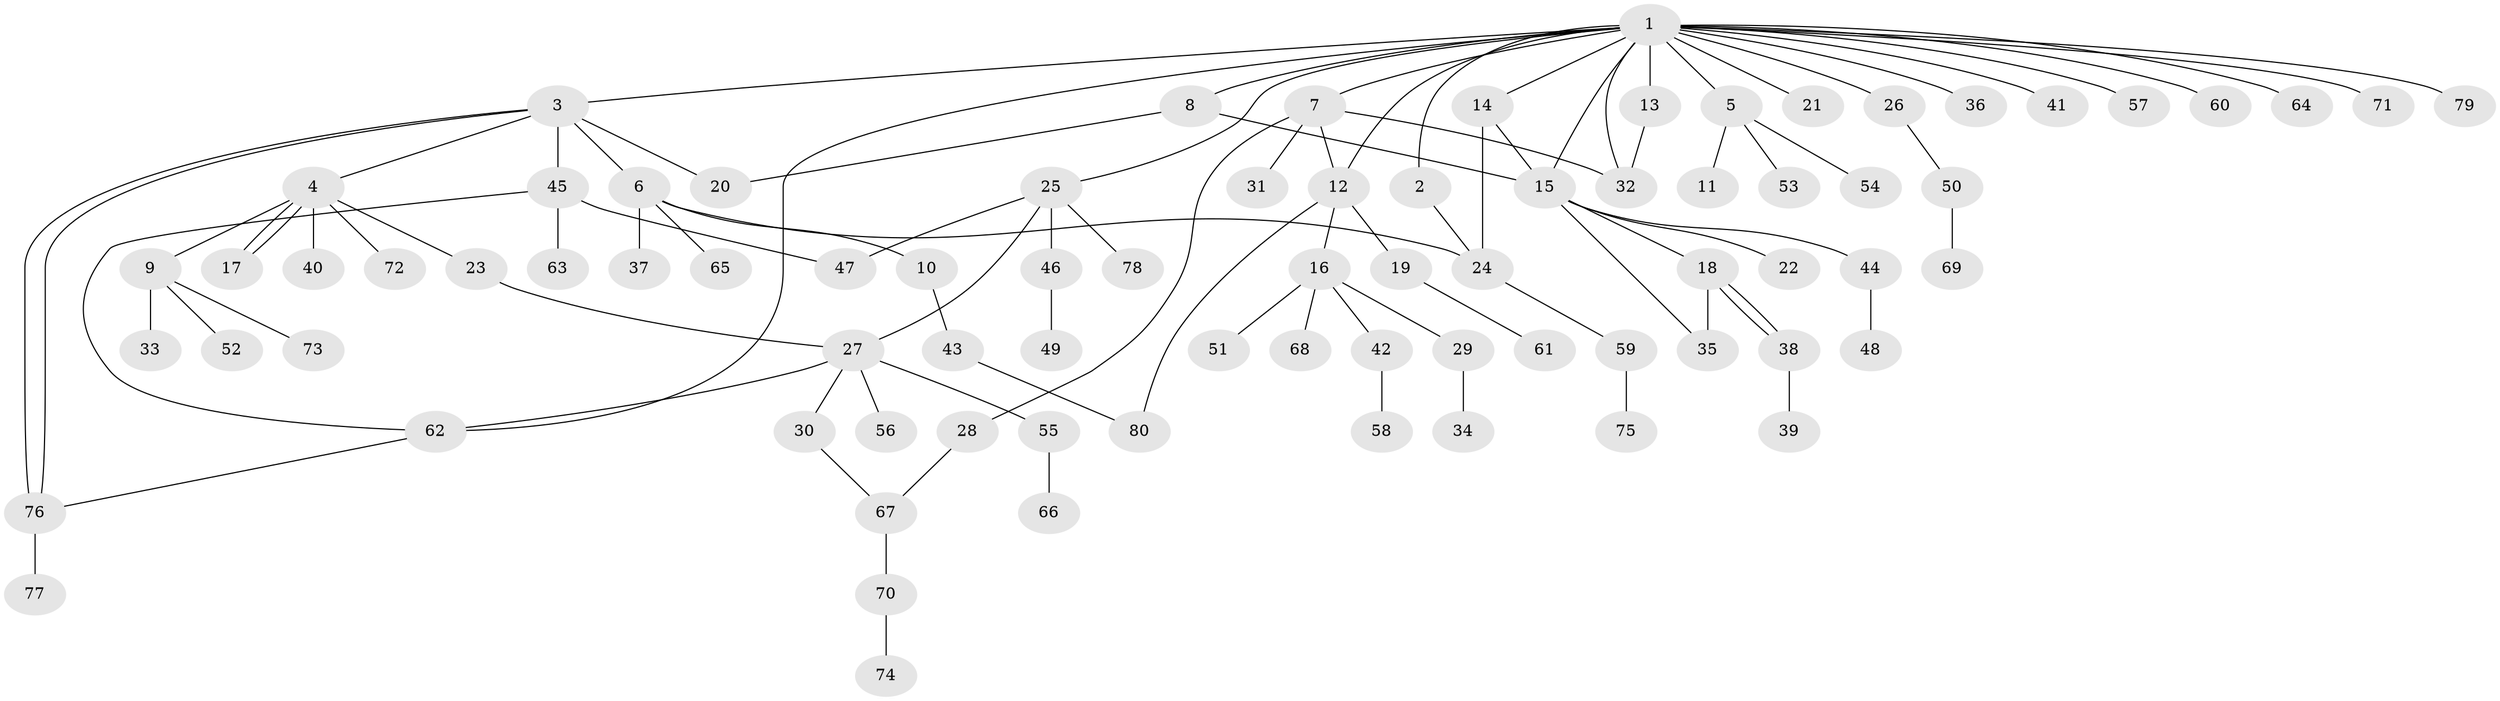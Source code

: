 // coarse degree distribution, {5: 0.12, 4: 0.12, 1: 0.48, 2: 0.12, 3: 0.12, 14: 0.04}
// Generated by graph-tools (version 1.1) at 2025/36/03/04/25 23:36:39]
// undirected, 80 vertices, 98 edges
graph export_dot {
  node [color=gray90,style=filled];
  1;
  2;
  3;
  4;
  5;
  6;
  7;
  8;
  9;
  10;
  11;
  12;
  13;
  14;
  15;
  16;
  17;
  18;
  19;
  20;
  21;
  22;
  23;
  24;
  25;
  26;
  27;
  28;
  29;
  30;
  31;
  32;
  33;
  34;
  35;
  36;
  37;
  38;
  39;
  40;
  41;
  42;
  43;
  44;
  45;
  46;
  47;
  48;
  49;
  50;
  51;
  52;
  53;
  54;
  55;
  56;
  57;
  58;
  59;
  60;
  61;
  62;
  63;
  64;
  65;
  66;
  67;
  68;
  69;
  70;
  71;
  72;
  73;
  74;
  75;
  76;
  77;
  78;
  79;
  80;
  1 -- 2;
  1 -- 3;
  1 -- 5;
  1 -- 7;
  1 -- 8;
  1 -- 12;
  1 -- 13;
  1 -- 14;
  1 -- 15;
  1 -- 21;
  1 -- 25;
  1 -- 26;
  1 -- 32;
  1 -- 36;
  1 -- 41;
  1 -- 57;
  1 -- 60;
  1 -- 62;
  1 -- 64;
  1 -- 71;
  1 -- 79;
  2 -- 24;
  3 -- 4;
  3 -- 6;
  3 -- 20;
  3 -- 45;
  3 -- 76;
  3 -- 76;
  4 -- 9;
  4 -- 17;
  4 -- 17;
  4 -- 23;
  4 -- 40;
  4 -- 72;
  5 -- 11;
  5 -- 53;
  5 -- 54;
  6 -- 10;
  6 -- 24;
  6 -- 37;
  6 -- 65;
  7 -- 12;
  7 -- 28;
  7 -- 31;
  7 -- 32;
  8 -- 15;
  8 -- 20;
  9 -- 33;
  9 -- 52;
  9 -- 73;
  10 -- 43;
  12 -- 16;
  12 -- 19;
  12 -- 80;
  13 -- 32;
  14 -- 15;
  14 -- 24;
  15 -- 18;
  15 -- 22;
  15 -- 35;
  15 -- 44;
  16 -- 29;
  16 -- 42;
  16 -- 51;
  16 -- 68;
  18 -- 35;
  18 -- 38;
  18 -- 38;
  19 -- 61;
  23 -- 27;
  24 -- 59;
  25 -- 27;
  25 -- 46;
  25 -- 47;
  25 -- 78;
  26 -- 50;
  27 -- 30;
  27 -- 55;
  27 -- 56;
  27 -- 62;
  28 -- 67;
  29 -- 34;
  30 -- 67;
  38 -- 39;
  42 -- 58;
  43 -- 80;
  44 -- 48;
  45 -- 47;
  45 -- 62;
  45 -- 63;
  46 -- 49;
  50 -- 69;
  55 -- 66;
  59 -- 75;
  62 -- 76;
  67 -- 70;
  70 -- 74;
  76 -- 77;
}
